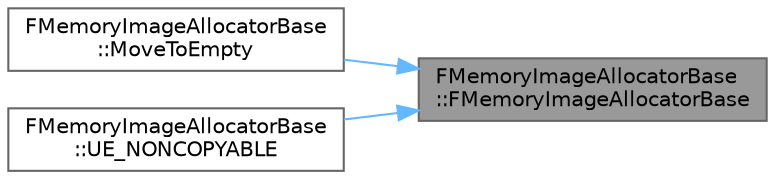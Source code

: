 digraph "FMemoryImageAllocatorBase::FMemoryImageAllocatorBase"
{
 // INTERACTIVE_SVG=YES
 // LATEX_PDF_SIZE
  bgcolor="transparent";
  edge [fontname=Helvetica,fontsize=10,labelfontname=Helvetica,labelfontsize=10];
  node [fontname=Helvetica,fontsize=10,shape=box,height=0.2,width=0.4];
  rankdir="RL";
  Node1 [id="Node000001",label="FMemoryImageAllocatorBase\l::FMemoryImageAllocatorBase",height=0.2,width=0.4,color="gray40", fillcolor="grey60", style="filled", fontcolor="black",tooltip=" "];
  Node1 -> Node2 [id="edge1_Node000001_Node000002",dir="back",color="steelblue1",style="solid",tooltip=" "];
  Node2 [id="Node000002",label="FMemoryImageAllocatorBase\l::MoveToEmpty",height=0.2,width=0.4,color="grey40", fillcolor="white", style="filled",URL="$d5/de3/classFMemoryImageAllocatorBase.html#a961857717fdb6e5191d24c5524171ead",tooltip="Moves the state of another allocator into this one."];
  Node1 -> Node3 [id="edge2_Node000001_Node000003",dir="back",color="steelblue1",style="solid",tooltip=" "];
  Node3 [id="Node000003",label="FMemoryImageAllocatorBase\l::UE_NONCOPYABLE",height=0.2,width=0.4,color="grey40", fillcolor="white", style="filled",URL="$d5/de3/classFMemoryImageAllocatorBase.html#a12109ddb166e0124d1471024bb386ee1",tooltip=" "];
}
